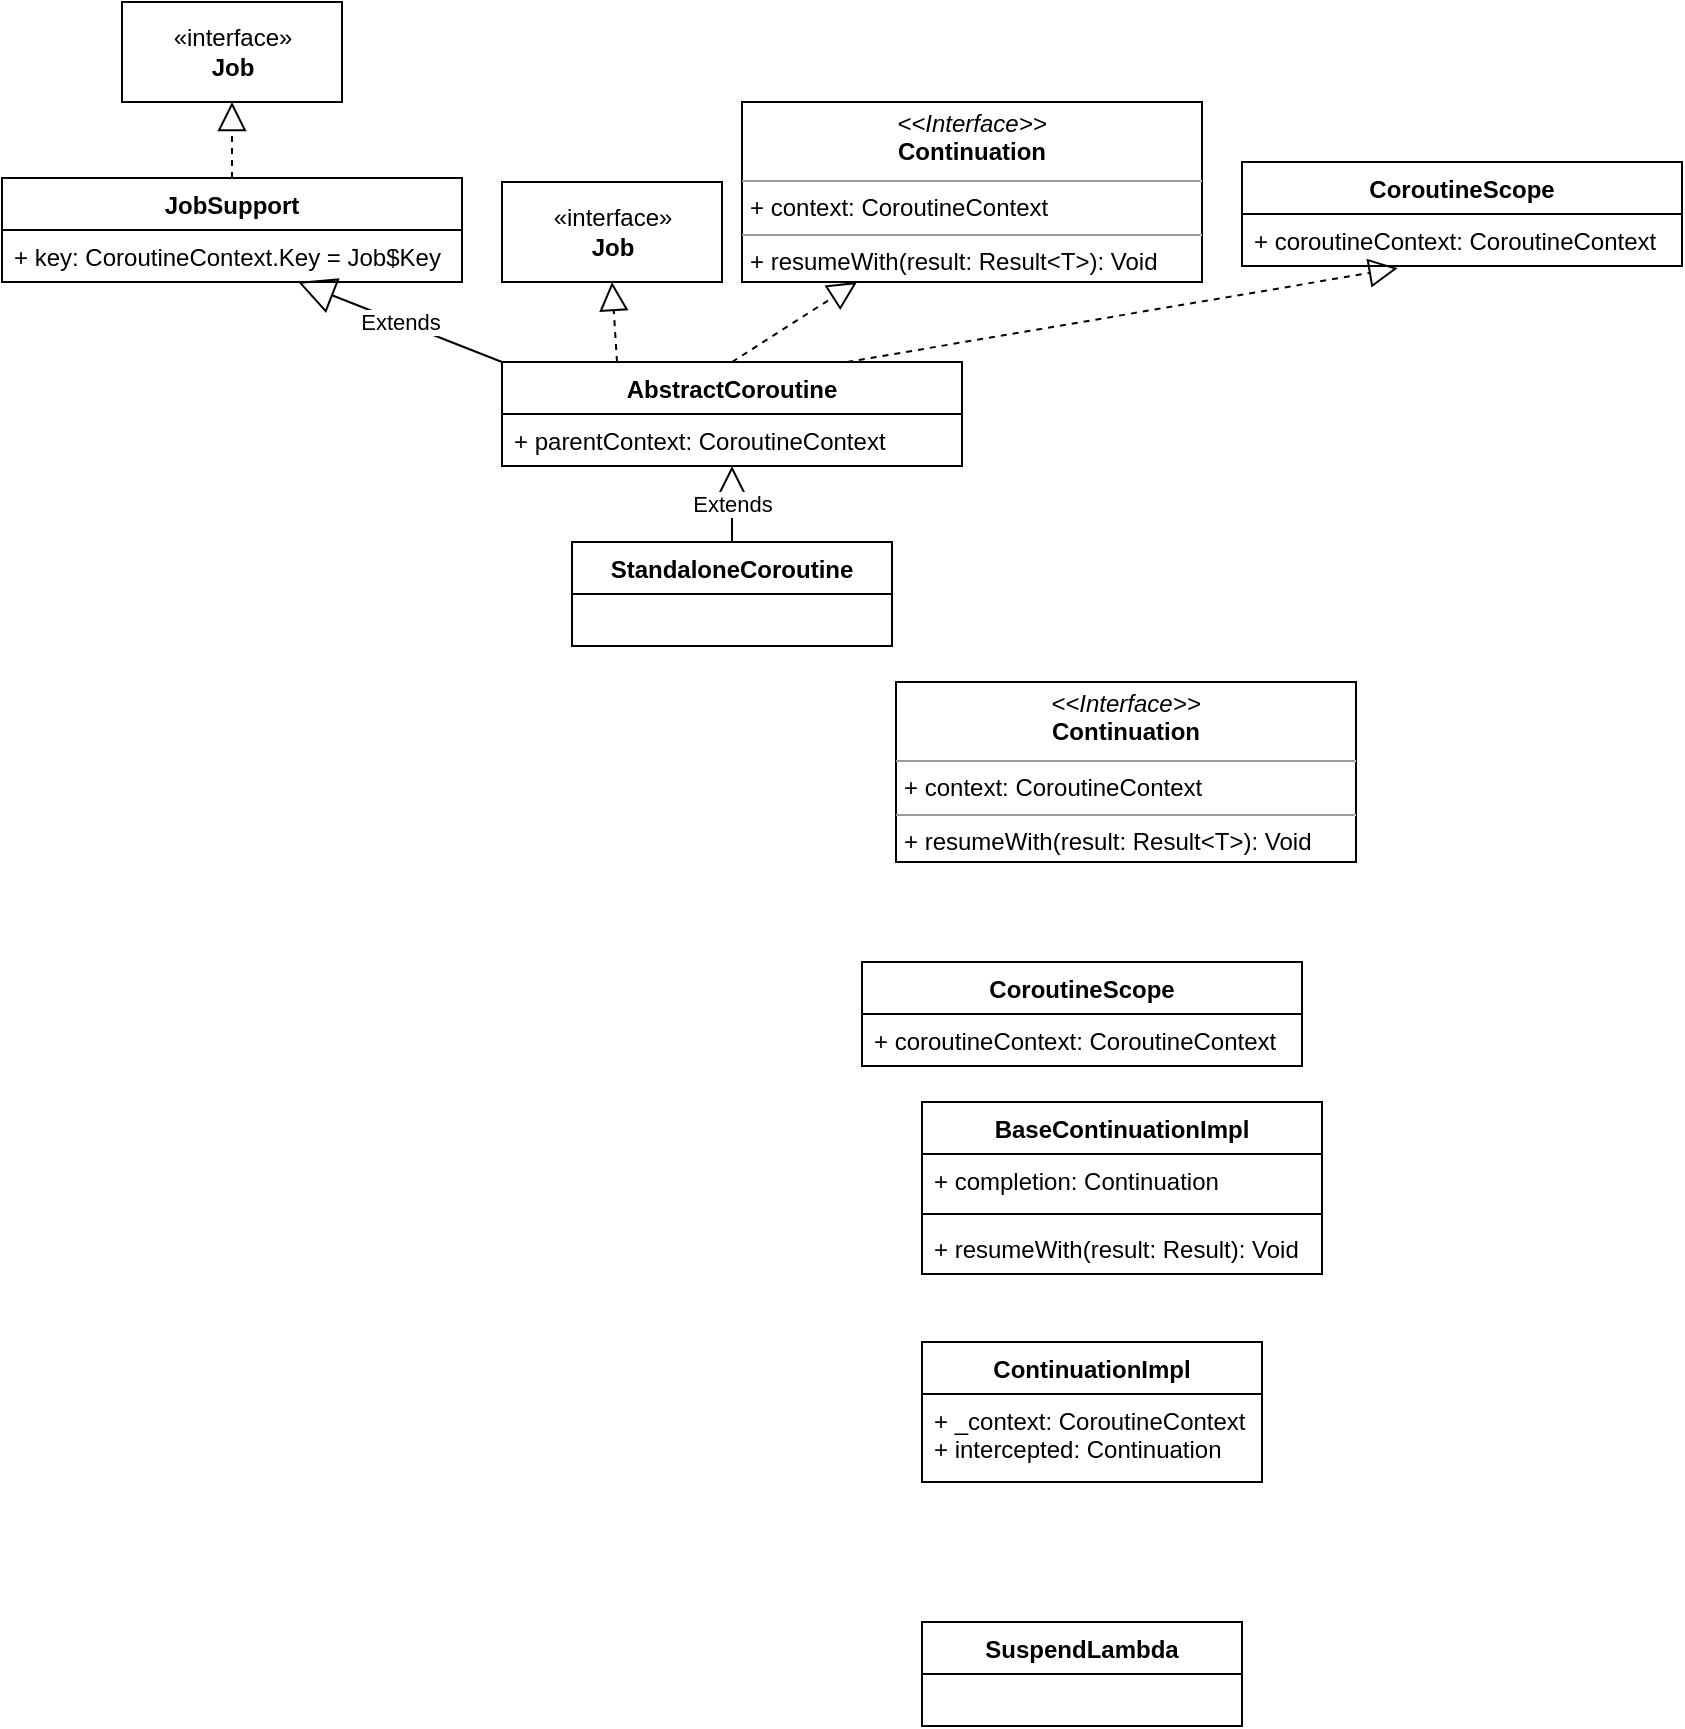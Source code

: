 <mxfile version="12.7.4" type="github">
  <diagram id="YVwwUFSBEWBznUN9K4sI" name="Page-1">
    <mxGraphModel dx="1149" dy="551" grid="1" gridSize="10" guides="1" tooltips="1" connect="1" arrows="1" fold="1" page="1" pageScale="1" pageWidth="827" pageHeight="1169" math="0" shadow="0">
      <root>
        <mxCell id="0" />
        <mxCell id="1" parent="0" />
        <mxCell id="OOlHYQ89g5gza0GrWCt2-1" value="CoroutineScope" style="swimlane;fontStyle=1;align=center;verticalAlign=top;childLayout=stackLayout;horizontal=1;startSize=26;horizontalStack=0;resizeParent=1;resizeParentMax=0;resizeLast=0;collapsible=1;marginBottom=0;" vertex="1" parent="1">
          <mxGeometry x="770" y="90" width="220" height="52" as="geometry" />
        </mxCell>
        <mxCell id="OOlHYQ89g5gza0GrWCt2-2" value="+ coroutineContext: CoroutineContext" style="text;strokeColor=none;fillColor=none;align=left;verticalAlign=top;spacingLeft=4;spacingRight=4;overflow=hidden;rotatable=0;points=[[0,0.5],[1,0.5]];portConstraint=eastwest;" vertex="1" parent="OOlHYQ89g5gza0GrWCt2-1">
          <mxGeometry y="26" width="220" height="26" as="geometry" />
        </mxCell>
        <mxCell id="OOlHYQ89g5gza0GrWCt2-6" value="StandaloneCoroutine" style="swimlane;fontStyle=1;align=center;verticalAlign=top;childLayout=stackLayout;horizontal=1;startSize=26;horizontalStack=0;resizeParent=1;resizeParentMax=0;resizeLast=0;collapsible=1;marginBottom=0;" vertex="1" parent="1">
          <mxGeometry x="435" y="280" width="160" height="52" as="geometry" />
        </mxCell>
        <mxCell id="OOlHYQ89g5gza0GrWCt2-10" value="AbstractCoroutine" style="swimlane;fontStyle=1;align=center;verticalAlign=top;childLayout=stackLayout;horizontal=1;startSize=26;horizontalStack=0;resizeParent=1;resizeParentMax=0;resizeLast=0;collapsible=1;marginBottom=0;" vertex="1" parent="1">
          <mxGeometry x="400" y="190" width="230" height="52" as="geometry" />
        </mxCell>
        <mxCell id="OOlHYQ89g5gza0GrWCt2-11" value="+ parentContext: CoroutineContext" style="text;strokeColor=none;fillColor=none;align=left;verticalAlign=top;spacingLeft=4;spacingRight=4;overflow=hidden;rotatable=0;points=[[0,0.5],[1,0.5]];portConstraint=eastwest;" vertex="1" parent="OOlHYQ89g5gza0GrWCt2-10">
          <mxGeometry y="26" width="230" height="26" as="geometry" />
        </mxCell>
        <mxCell id="OOlHYQ89g5gza0GrWCt2-12" value="JobSupport" style="swimlane;fontStyle=1;align=center;verticalAlign=top;childLayout=stackLayout;horizontal=1;startSize=26;horizontalStack=0;resizeParent=1;resizeParentMax=0;resizeLast=0;collapsible=1;marginBottom=0;" vertex="1" parent="1">
          <mxGeometry x="150" y="98" width="230" height="52" as="geometry" />
        </mxCell>
        <mxCell id="OOlHYQ89g5gza0GrWCt2-13" value="+ key: CoroutineContext.Key = Job$Key" style="text;strokeColor=none;fillColor=none;align=left;verticalAlign=top;spacingLeft=4;spacingRight=4;overflow=hidden;rotatable=0;points=[[0,0.5],[1,0.5]];portConstraint=eastwest;" vertex="1" parent="OOlHYQ89g5gza0GrWCt2-12">
          <mxGeometry y="26" width="230" height="26" as="geometry" />
        </mxCell>
        <mxCell id="OOlHYQ89g5gza0GrWCt2-14" value="«interface»&lt;br&gt;&lt;b&gt;Job&lt;/b&gt;" style="html=1;" vertex="1" parent="1">
          <mxGeometry x="400" y="100" width="110" height="50" as="geometry" />
        </mxCell>
        <mxCell id="OOlHYQ89g5gza0GrWCt2-15" value="Extends" style="endArrow=block;endSize=16;endFill=0;html=1;exitX=0.5;exitY=0;exitDx=0;exitDy=0;" edge="1" parent="1" source="OOlHYQ89g5gza0GrWCt2-6" target="OOlHYQ89g5gza0GrWCt2-11">
          <mxGeometry width="160" relative="1" as="geometry">
            <mxPoint x="660" y="240" as="sourcePoint" />
            <mxPoint x="820" y="240" as="targetPoint" />
          </mxGeometry>
        </mxCell>
        <mxCell id="OOlHYQ89g5gza0GrWCt2-16" value="Extends" style="endArrow=block;endSize=16;endFill=0;html=1;exitX=0;exitY=0;exitDx=0;exitDy=0;" edge="1" parent="1" source="OOlHYQ89g5gza0GrWCt2-10" target="OOlHYQ89g5gza0GrWCt2-13">
          <mxGeometry width="160" relative="1" as="geometry">
            <mxPoint x="650" y="160" as="sourcePoint" />
            <mxPoint x="810" y="160" as="targetPoint" />
          </mxGeometry>
        </mxCell>
        <mxCell id="OOlHYQ89g5gza0GrWCt2-17" value="«interface»&lt;br&gt;&lt;b&gt;Job&lt;/b&gt;" style="html=1;" vertex="1" parent="1">
          <mxGeometry x="210" y="10" width="110" height="50" as="geometry" />
        </mxCell>
        <mxCell id="OOlHYQ89g5gza0GrWCt2-18" value="" style="endArrow=block;dashed=1;endFill=0;endSize=12;html=1;exitX=0.5;exitY=0;exitDx=0;exitDy=0;entryX=0.5;entryY=1;entryDx=0;entryDy=0;" edge="1" parent="1" source="OOlHYQ89g5gza0GrWCt2-12" target="OOlHYQ89g5gza0GrWCt2-17">
          <mxGeometry width="160" relative="1" as="geometry">
            <mxPoint x="650" y="30" as="sourcePoint" />
            <mxPoint x="810" y="30" as="targetPoint" />
          </mxGeometry>
        </mxCell>
        <mxCell id="OOlHYQ89g5gza0GrWCt2-20" value="" style="endArrow=block;dashed=1;endFill=0;endSize=12;html=1;exitX=0.25;exitY=0;exitDx=0;exitDy=0;entryX=0.5;entryY=1;entryDx=0;entryDy=0;" edge="1" parent="1" source="OOlHYQ89g5gza0GrWCt2-10" target="OOlHYQ89g5gza0GrWCt2-14">
          <mxGeometry width="160" relative="1" as="geometry">
            <mxPoint x="720" y="220" as="sourcePoint" />
            <mxPoint x="880" y="220" as="targetPoint" />
          </mxGeometry>
        </mxCell>
        <mxCell id="OOlHYQ89g5gza0GrWCt2-21" value="&lt;p style=&quot;margin: 0px ; margin-top: 4px ; text-align: center&quot;&gt;&lt;i&gt;&amp;lt;&amp;lt;Interface&amp;gt;&amp;gt;&lt;/i&gt;&lt;br&gt;&lt;b&gt;Continuation&lt;/b&gt;&lt;/p&gt;&lt;hr size=&quot;1&quot;&gt;&lt;p style=&quot;margin: 0px ; margin-left: 4px&quot;&gt;+ context: CoroutineContext&lt;br&gt;&lt;/p&gt;&lt;hr size=&quot;1&quot;&gt;&lt;p style=&quot;margin: 0px ; margin-left: 4px&quot;&gt;+ resumeWith(result: Result&amp;lt;T&amp;gt;): Void&lt;br&gt;&lt;/p&gt;" style="verticalAlign=top;align=left;overflow=fill;fontSize=12;fontFamily=Helvetica;html=1;" vertex="1" parent="1">
          <mxGeometry x="520" y="60" width="230" height="90" as="geometry" />
        </mxCell>
        <mxCell id="OOlHYQ89g5gza0GrWCt2-22" value="CoroutineScope" style="swimlane;fontStyle=1;align=center;verticalAlign=top;childLayout=stackLayout;horizontal=1;startSize=26;horizontalStack=0;resizeParent=1;resizeParentMax=0;resizeLast=0;collapsible=1;marginBottom=0;" vertex="1" parent="1">
          <mxGeometry x="580" y="490" width="220" height="52" as="geometry" />
        </mxCell>
        <mxCell id="OOlHYQ89g5gza0GrWCt2-23" value="+ coroutineContext: CoroutineContext" style="text;strokeColor=none;fillColor=none;align=left;verticalAlign=top;spacingLeft=4;spacingRight=4;overflow=hidden;rotatable=0;points=[[0,0.5],[1,0.5]];portConstraint=eastwest;" vertex="1" parent="OOlHYQ89g5gza0GrWCt2-22">
          <mxGeometry y="26" width="220" height="26" as="geometry" />
        </mxCell>
        <mxCell id="OOlHYQ89g5gza0GrWCt2-24" value="" style="endArrow=block;dashed=1;endFill=0;endSize=12;html=1;exitX=0.5;exitY=0;exitDx=0;exitDy=0;entryX=0.25;entryY=1;entryDx=0;entryDy=0;" edge="1" parent="1" source="OOlHYQ89g5gza0GrWCt2-10" target="OOlHYQ89g5gza0GrWCt2-21">
          <mxGeometry width="160" relative="1" as="geometry">
            <mxPoint x="650" y="180" as="sourcePoint" />
            <mxPoint x="810" y="180" as="targetPoint" />
          </mxGeometry>
        </mxCell>
        <mxCell id="OOlHYQ89g5gza0GrWCt2-25" value="" style="endArrow=block;dashed=1;endFill=0;endSize=12;html=1;exitX=0.75;exitY=0;exitDx=0;exitDy=0;entryX=0.354;entryY=1.041;entryDx=0;entryDy=0;entryPerimeter=0;" edge="1" parent="1" source="OOlHYQ89g5gza0GrWCt2-10" target="OOlHYQ89g5gza0GrWCt2-2">
          <mxGeometry width="160" relative="1" as="geometry">
            <mxPoint x="710" y="190" as="sourcePoint" />
            <mxPoint x="870" y="190" as="targetPoint" />
          </mxGeometry>
        </mxCell>
        <mxCell id="OOlHYQ89g5gza0GrWCt2-26" value="SuspendLambda" style="swimlane;fontStyle=1;align=center;verticalAlign=top;childLayout=stackLayout;horizontal=1;startSize=26;horizontalStack=0;resizeParent=1;resizeParentMax=0;resizeLast=0;collapsible=1;marginBottom=0;" vertex="1" parent="1">
          <mxGeometry x="610" y="820" width="160" height="52" as="geometry" />
        </mxCell>
        <mxCell id="OOlHYQ89g5gza0GrWCt2-33" value="ContinuationImpl" style="swimlane;fontStyle=1;align=center;verticalAlign=top;childLayout=stackLayout;horizontal=1;startSize=26;horizontalStack=0;resizeParent=1;resizeParentMax=0;resizeLast=0;collapsible=1;marginBottom=0;" vertex="1" parent="1">
          <mxGeometry x="610" y="680" width="170" height="70" as="geometry" />
        </mxCell>
        <mxCell id="OOlHYQ89g5gza0GrWCt2-34" value="+ _context: CoroutineContext&#xa;+ intercepted: Continuation" style="text;strokeColor=none;fillColor=none;align=left;verticalAlign=top;spacingLeft=4;spacingRight=4;overflow=hidden;rotatable=0;points=[[0,0.5],[1,0.5]];portConstraint=eastwest;" vertex="1" parent="OOlHYQ89g5gza0GrWCt2-33">
          <mxGeometry y="26" width="170" height="44" as="geometry" />
        </mxCell>
        <mxCell id="OOlHYQ89g5gza0GrWCt2-37" value="BaseContinuationImpl" style="swimlane;fontStyle=1;align=center;verticalAlign=top;childLayout=stackLayout;horizontal=1;startSize=26;horizontalStack=0;resizeParent=1;resizeParentMax=0;resizeLast=0;collapsible=1;marginBottom=0;" vertex="1" parent="1">
          <mxGeometry x="610" y="560" width="200" height="86" as="geometry" />
        </mxCell>
        <mxCell id="OOlHYQ89g5gza0GrWCt2-38" value="+ completion: Continuation" style="text;strokeColor=none;fillColor=none;align=left;verticalAlign=top;spacingLeft=4;spacingRight=4;overflow=hidden;rotatable=0;points=[[0,0.5],[1,0.5]];portConstraint=eastwest;" vertex="1" parent="OOlHYQ89g5gza0GrWCt2-37">
          <mxGeometry y="26" width="200" height="26" as="geometry" />
        </mxCell>
        <mxCell id="OOlHYQ89g5gza0GrWCt2-39" value="" style="line;strokeWidth=1;fillColor=none;align=left;verticalAlign=middle;spacingTop=-1;spacingLeft=3;spacingRight=3;rotatable=0;labelPosition=right;points=[];portConstraint=eastwest;" vertex="1" parent="OOlHYQ89g5gza0GrWCt2-37">
          <mxGeometry y="52" width="200" height="8" as="geometry" />
        </mxCell>
        <mxCell id="OOlHYQ89g5gza0GrWCt2-40" value="+ resumeWith(result: Result): Void" style="text;strokeColor=none;fillColor=none;align=left;verticalAlign=top;spacingLeft=4;spacingRight=4;overflow=hidden;rotatable=0;points=[[0,0.5],[1,0.5]];portConstraint=eastwest;" vertex="1" parent="OOlHYQ89g5gza0GrWCt2-37">
          <mxGeometry y="60" width="200" height="26" as="geometry" />
        </mxCell>
        <mxCell id="OOlHYQ89g5gza0GrWCt2-41" value="&lt;p style=&quot;margin: 0px ; margin-top: 4px ; text-align: center&quot;&gt;&lt;i&gt;&amp;lt;&amp;lt;Interface&amp;gt;&amp;gt;&lt;/i&gt;&lt;br&gt;&lt;b&gt;Continuation&lt;/b&gt;&lt;/p&gt;&lt;hr size=&quot;1&quot;&gt;&lt;p style=&quot;margin: 0px ; margin-left: 4px&quot;&gt;+ context: CoroutineContext&lt;br&gt;&lt;/p&gt;&lt;hr size=&quot;1&quot;&gt;&lt;p style=&quot;margin: 0px ; margin-left: 4px&quot;&gt;+ resumeWith(result: Result&amp;lt;T&amp;gt;): Void&lt;br&gt;&lt;/p&gt;" style="verticalAlign=top;align=left;overflow=fill;fontSize=12;fontFamily=Helvetica;html=1;" vertex="1" parent="1">
          <mxGeometry x="597" y="350" width="230" height="90" as="geometry" />
        </mxCell>
      </root>
    </mxGraphModel>
  </diagram>
</mxfile>
